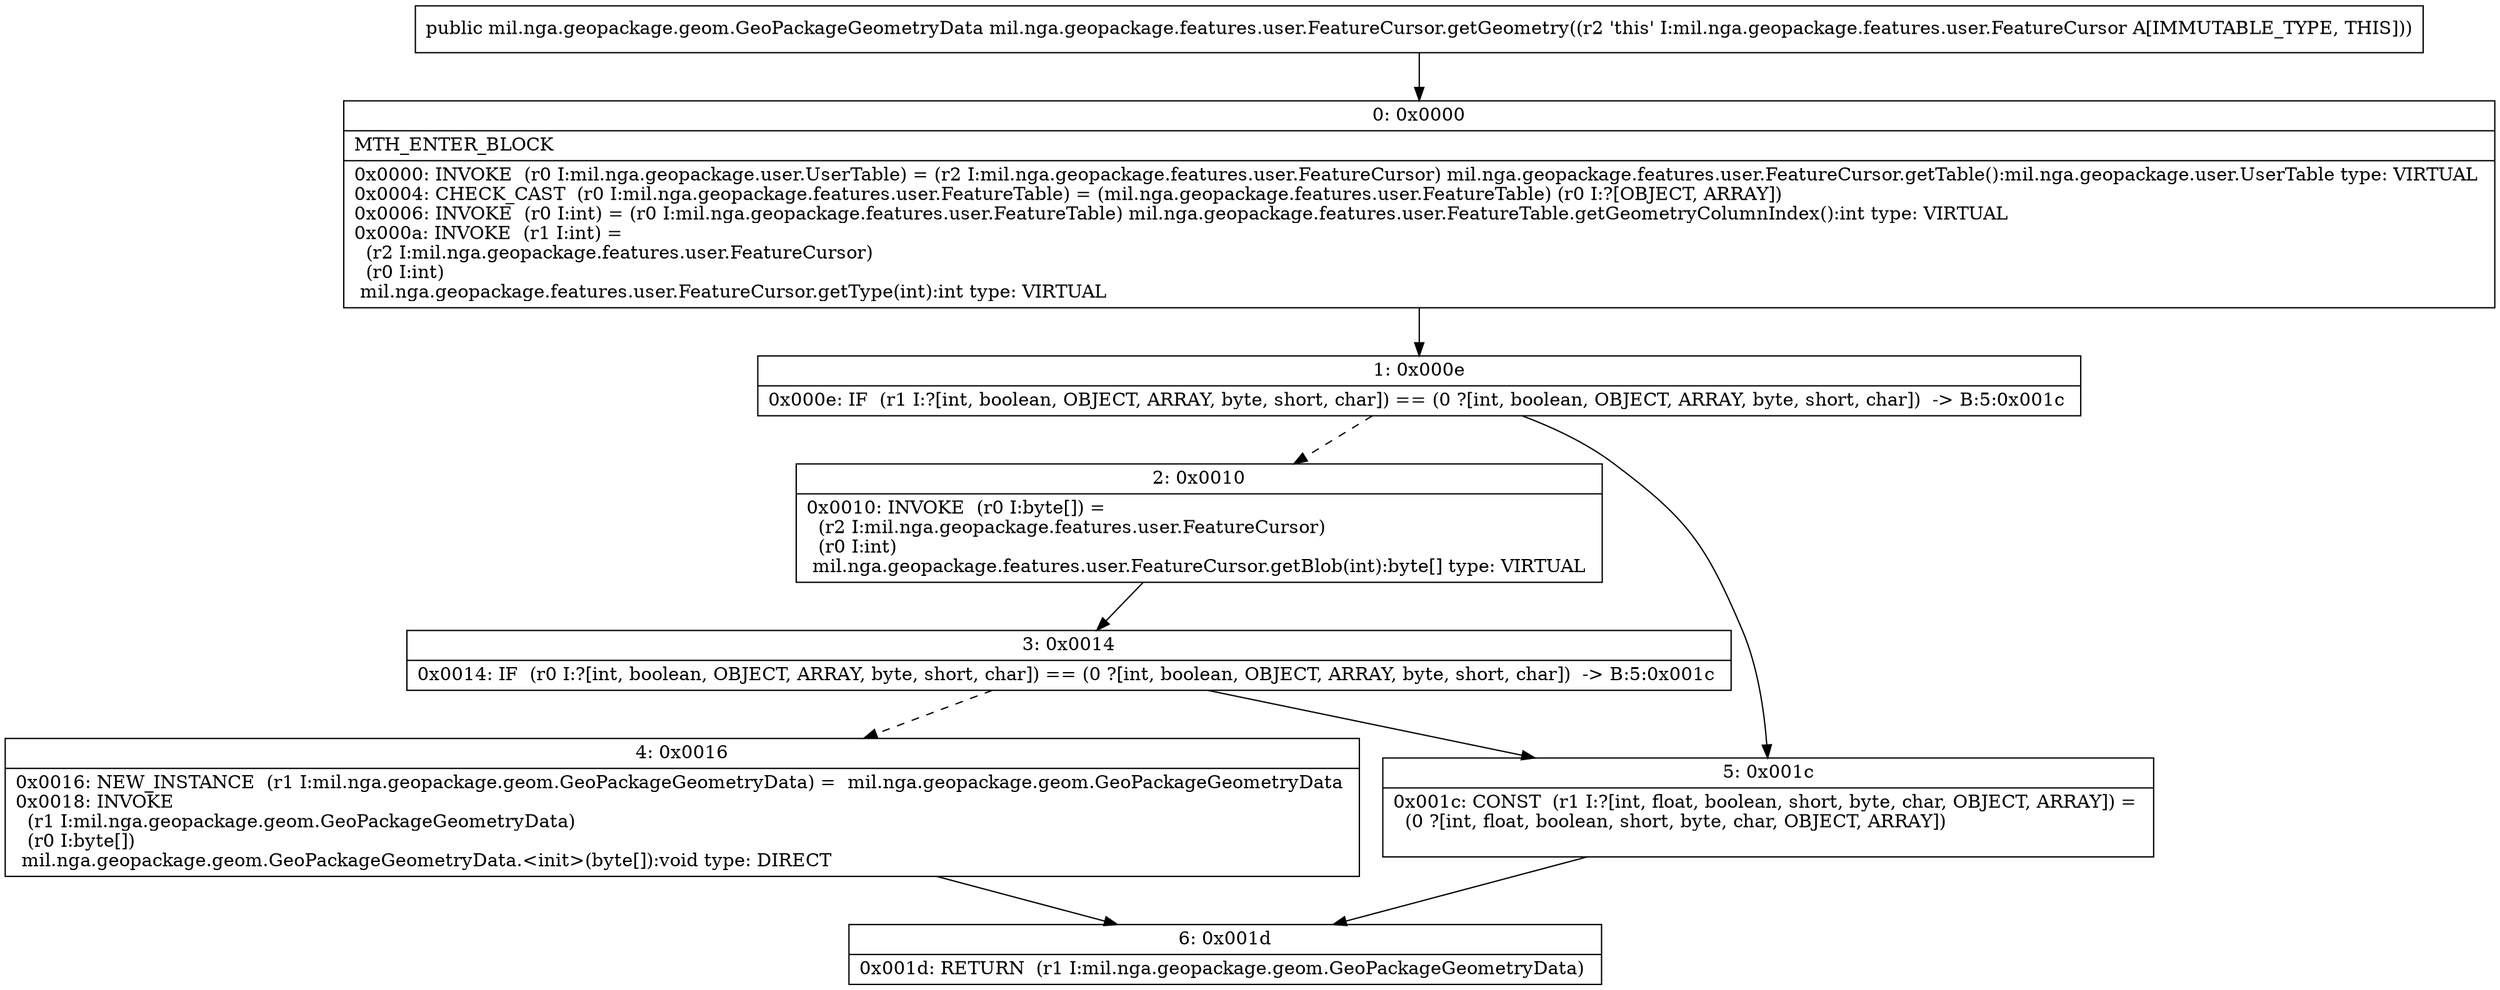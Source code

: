 digraph "CFG formil.nga.geopackage.features.user.FeatureCursor.getGeometry()Lmil\/nga\/geopackage\/geom\/GeoPackageGeometryData;" {
Node_0 [shape=record,label="{0\:\ 0x0000|MTH_ENTER_BLOCK\l|0x0000: INVOKE  (r0 I:mil.nga.geopackage.user.UserTable) = (r2 I:mil.nga.geopackage.features.user.FeatureCursor) mil.nga.geopackage.features.user.FeatureCursor.getTable():mil.nga.geopackage.user.UserTable type: VIRTUAL \l0x0004: CHECK_CAST  (r0 I:mil.nga.geopackage.features.user.FeatureTable) = (mil.nga.geopackage.features.user.FeatureTable) (r0 I:?[OBJECT, ARRAY]) \l0x0006: INVOKE  (r0 I:int) = (r0 I:mil.nga.geopackage.features.user.FeatureTable) mil.nga.geopackage.features.user.FeatureTable.getGeometryColumnIndex():int type: VIRTUAL \l0x000a: INVOKE  (r1 I:int) = \l  (r2 I:mil.nga.geopackage.features.user.FeatureCursor)\l  (r0 I:int)\l mil.nga.geopackage.features.user.FeatureCursor.getType(int):int type: VIRTUAL \l}"];
Node_1 [shape=record,label="{1\:\ 0x000e|0x000e: IF  (r1 I:?[int, boolean, OBJECT, ARRAY, byte, short, char]) == (0 ?[int, boolean, OBJECT, ARRAY, byte, short, char])  \-\> B:5:0x001c \l}"];
Node_2 [shape=record,label="{2\:\ 0x0010|0x0010: INVOKE  (r0 I:byte[]) = \l  (r2 I:mil.nga.geopackage.features.user.FeatureCursor)\l  (r0 I:int)\l mil.nga.geopackage.features.user.FeatureCursor.getBlob(int):byte[] type: VIRTUAL \l}"];
Node_3 [shape=record,label="{3\:\ 0x0014|0x0014: IF  (r0 I:?[int, boolean, OBJECT, ARRAY, byte, short, char]) == (0 ?[int, boolean, OBJECT, ARRAY, byte, short, char])  \-\> B:5:0x001c \l}"];
Node_4 [shape=record,label="{4\:\ 0x0016|0x0016: NEW_INSTANCE  (r1 I:mil.nga.geopackage.geom.GeoPackageGeometryData) =  mil.nga.geopackage.geom.GeoPackageGeometryData \l0x0018: INVOKE  \l  (r1 I:mil.nga.geopackage.geom.GeoPackageGeometryData)\l  (r0 I:byte[])\l mil.nga.geopackage.geom.GeoPackageGeometryData.\<init\>(byte[]):void type: DIRECT \l}"];
Node_5 [shape=record,label="{5\:\ 0x001c|0x001c: CONST  (r1 I:?[int, float, boolean, short, byte, char, OBJECT, ARRAY]) = \l  (0 ?[int, float, boolean, short, byte, char, OBJECT, ARRAY])\l \l}"];
Node_6 [shape=record,label="{6\:\ 0x001d|0x001d: RETURN  (r1 I:mil.nga.geopackage.geom.GeoPackageGeometryData) \l}"];
MethodNode[shape=record,label="{public mil.nga.geopackage.geom.GeoPackageGeometryData mil.nga.geopackage.features.user.FeatureCursor.getGeometry((r2 'this' I:mil.nga.geopackage.features.user.FeatureCursor A[IMMUTABLE_TYPE, THIS])) }"];
MethodNode -> Node_0;
Node_0 -> Node_1;
Node_1 -> Node_2[style=dashed];
Node_1 -> Node_5;
Node_2 -> Node_3;
Node_3 -> Node_4[style=dashed];
Node_3 -> Node_5;
Node_4 -> Node_6;
Node_5 -> Node_6;
}

